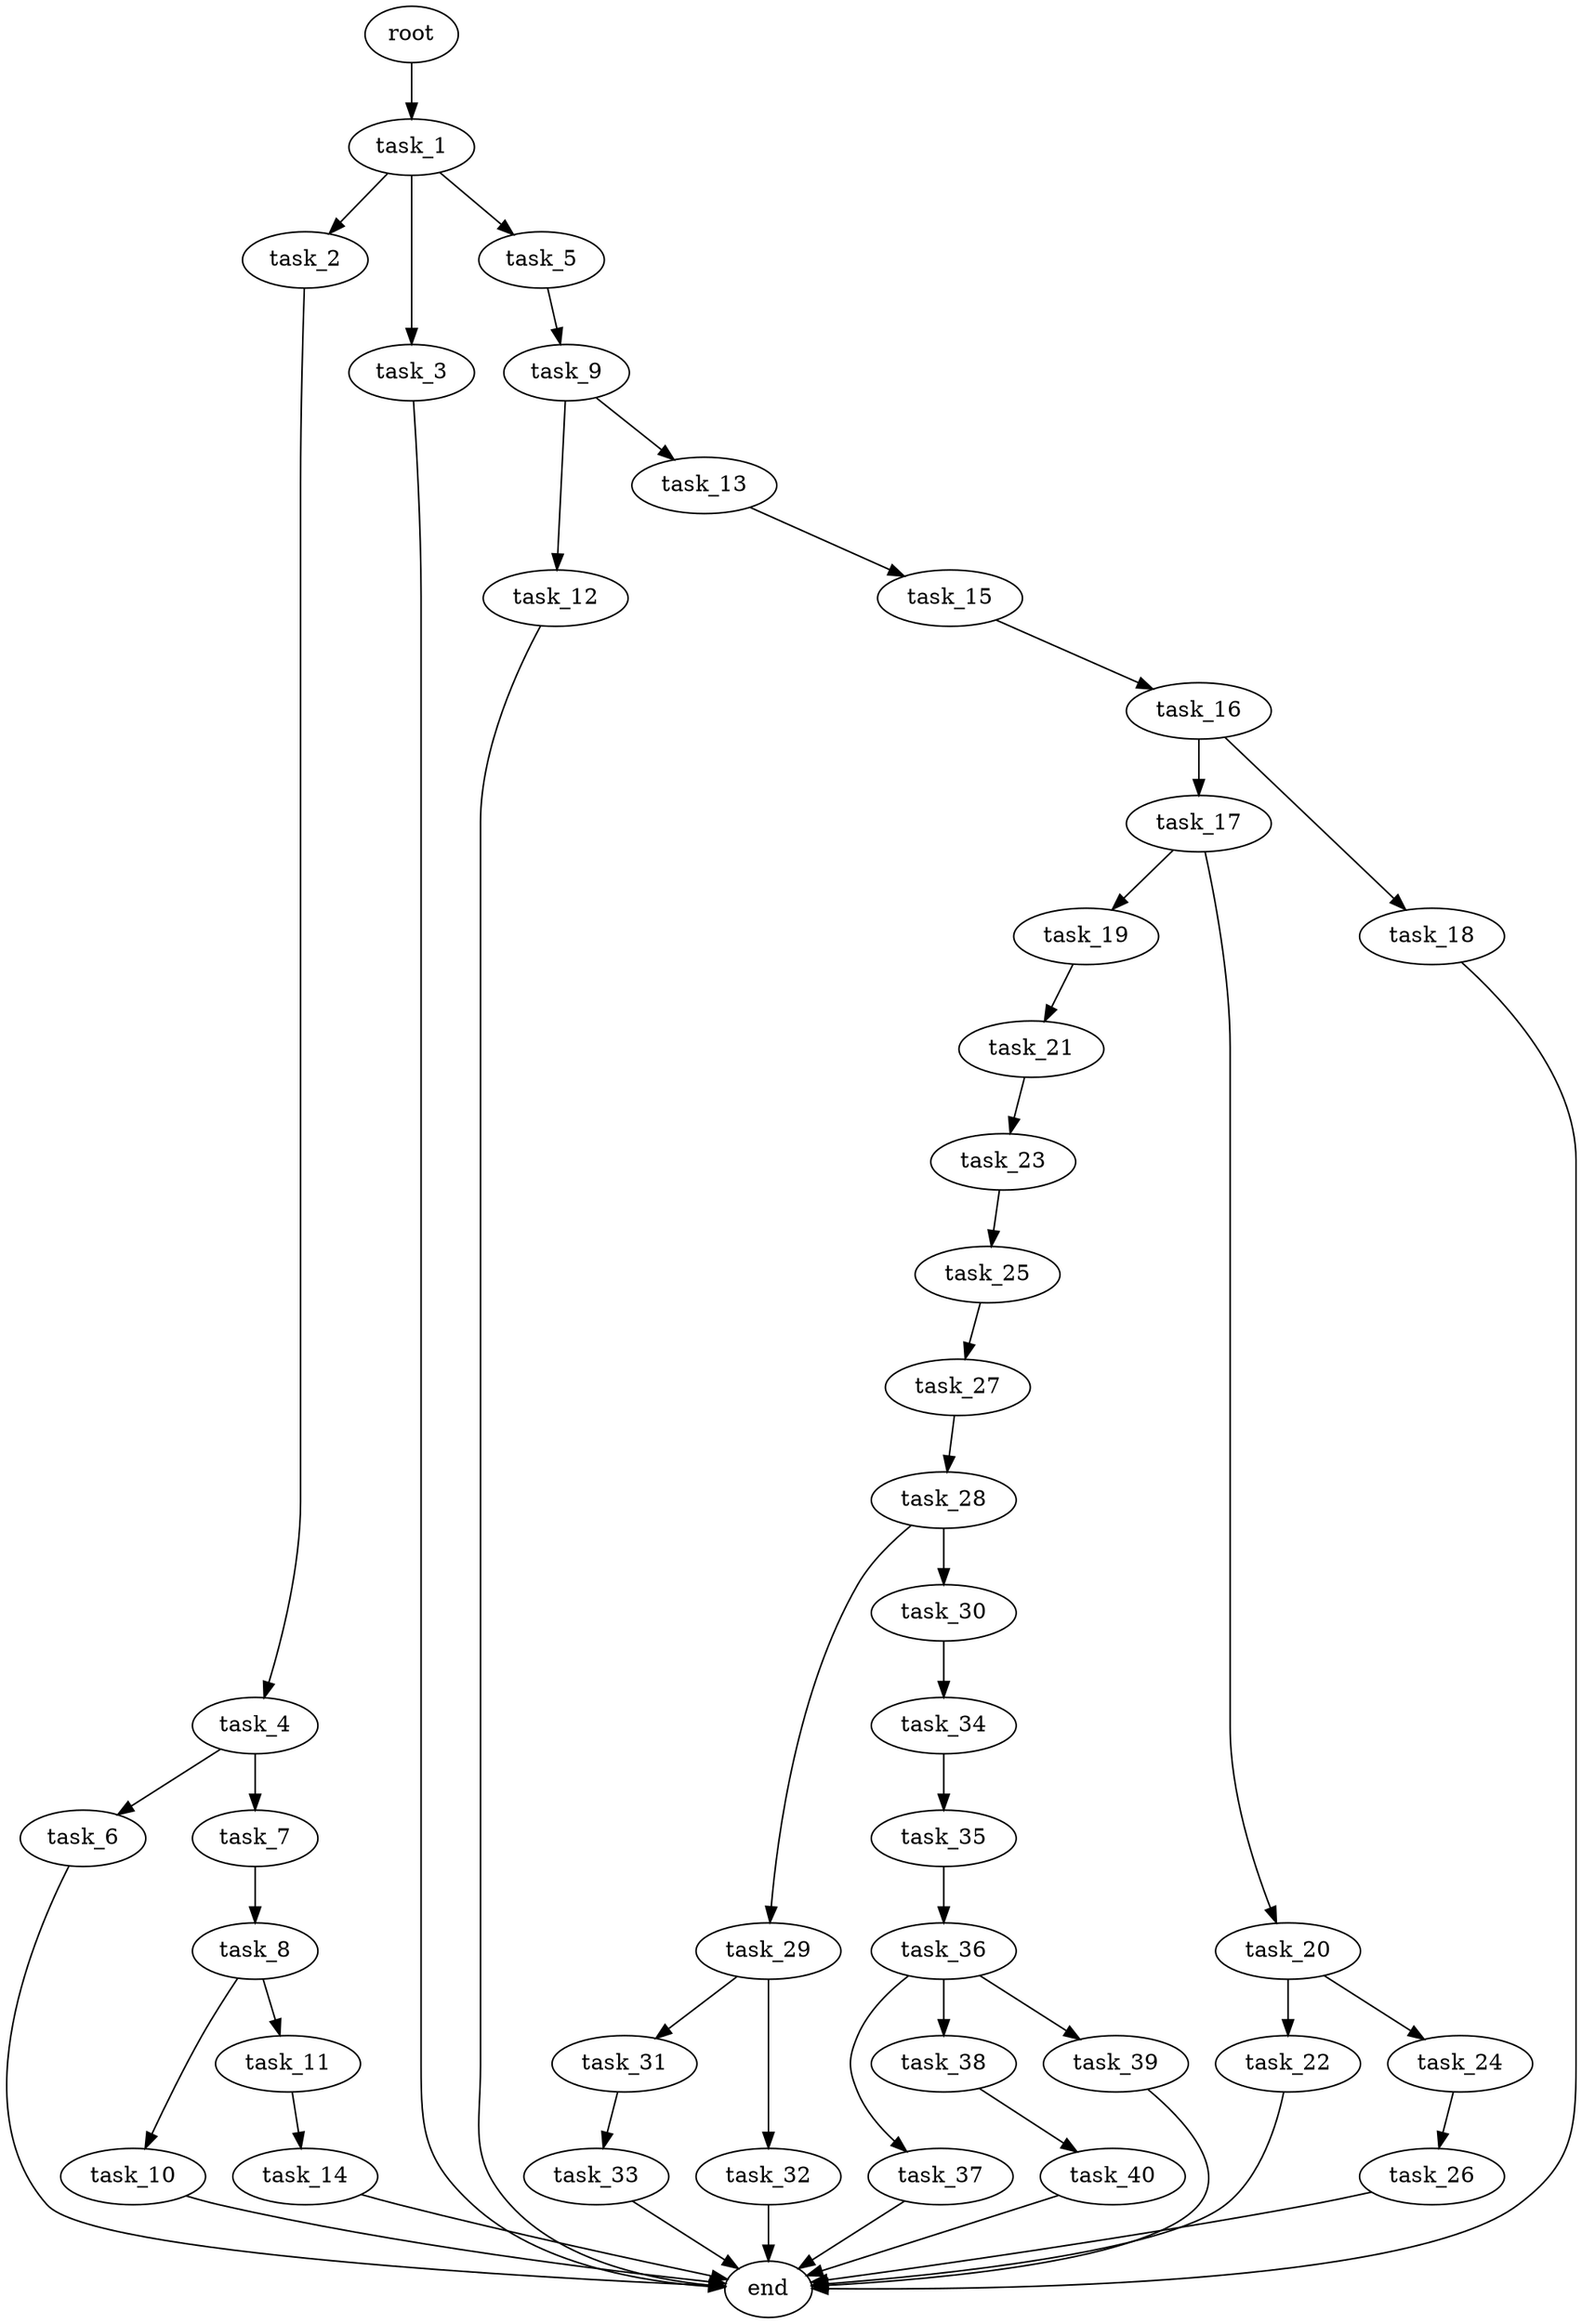 digraph G {
  root [size="0.000000e+00"];
  task_1 [size="8.079913e+10"];
  task_2 [size="5.858820e+10"];
  task_3 [size="8.272434e+09"];
  task_4 [size="1.905030e+10"];
  task_5 [size="9.530933e+10"];
  task_6 [size="9.835077e+09"];
  task_7 [size="7.836713e+10"];
  task_8 [size="5.390774e+10"];
  task_9 [size="3.716023e+10"];
  task_10 [size="7.874870e+10"];
  task_11 [size="7.484969e+10"];
  task_12 [size="6.049103e+10"];
  task_13 [size="7.192535e+10"];
  task_14 [size="9.884041e+10"];
  task_15 [size="3.129127e+10"];
  task_16 [size="6.722113e+10"];
  task_17 [size="7.947101e+10"];
  task_18 [size="5.040697e+10"];
  task_19 [size="2.899328e+10"];
  task_20 [size="2.922087e+10"];
  task_21 [size="1.593585e+10"];
  task_22 [size="5.458207e+10"];
  task_23 [size="1.480288e+10"];
  task_24 [size="6.681768e+10"];
  task_25 [size="5.400594e+10"];
  task_26 [size="2.872551e+10"];
  task_27 [size="5.222699e+10"];
  task_28 [size="7.680103e+10"];
  task_29 [size="1.506622e+10"];
  task_30 [size="8.243746e+10"];
  task_31 [size="2.890483e+10"];
  task_32 [size="6.216928e+10"];
  task_33 [size="4.255559e+09"];
  task_34 [size="3.795073e+10"];
  task_35 [size="4.047913e+09"];
  task_36 [size="4.347465e+10"];
  task_37 [size="2.634873e+09"];
  task_38 [size="5.992517e+10"];
  task_39 [size="2.895310e+08"];
  task_40 [size="2.613592e+10"];
  end [size="0.000000e+00"];

  root -> task_1 [size="1.000000e-12"];
  task_1 -> task_2 [size="5.858820e+08"];
  task_1 -> task_3 [size="8.272434e+07"];
  task_1 -> task_5 [size="9.530933e+08"];
  task_2 -> task_4 [size="1.905030e+08"];
  task_3 -> end [size="1.000000e-12"];
  task_4 -> task_6 [size="9.835077e+07"];
  task_4 -> task_7 [size="7.836713e+08"];
  task_5 -> task_9 [size="3.716023e+08"];
  task_6 -> end [size="1.000000e-12"];
  task_7 -> task_8 [size="5.390774e+08"];
  task_8 -> task_10 [size="7.874870e+08"];
  task_8 -> task_11 [size="7.484969e+08"];
  task_9 -> task_12 [size="6.049103e+08"];
  task_9 -> task_13 [size="7.192535e+08"];
  task_10 -> end [size="1.000000e-12"];
  task_11 -> task_14 [size="9.884041e+08"];
  task_12 -> end [size="1.000000e-12"];
  task_13 -> task_15 [size="3.129127e+08"];
  task_14 -> end [size="1.000000e-12"];
  task_15 -> task_16 [size="6.722113e+08"];
  task_16 -> task_17 [size="7.947101e+08"];
  task_16 -> task_18 [size="5.040697e+08"];
  task_17 -> task_19 [size="2.899328e+08"];
  task_17 -> task_20 [size="2.922087e+08"];
  task_18 -> end [size="1.000000e-12"];
  task_19 -> task_21 [size="1.593585e+08"];
  task_20 -> task_22 [size="5.458207e+08"];
  task_20 -> task_24 [size="6.681768e+08"];
  task_21 -> task_23 [size="1.480288e+08"];
  task_22 -> end [size="1.000000e-12"];
  task_23 -> task_25 [size="5.400594e+08"];
  task_24 -> task_26 [size="2.872551e+08"];
  task_25 -> task_27 [size="5.222699e+08"];
  task_26 -> end [size="1.000000e-12"];
  task_27 -> task_28 [size="7.680103e+08"];
  task_28 -> task_29 [size="1.506622e+08"];
  task_28 -> task_30 [size="8.243746e+08"];
  task_29 -> task_31 [size="2.890483e+08"];
  task_29 -> task_32 [size="6.216928e+08"];
  task_30 -> task_34 [size="3.795073e+08"];
  task_31 -> task_33 [size="4.255559e+07"];
  task_32 -> end [size="1.000000e-12"];
  task_33 -> end [size="1.000000e-12"];
  task_34 -> task_35 [size="4.047913e+07"];
  task_35 -> task_36 [size="4.347465e+08"];
  task_36 -> task_37 [size="2.634873e+07"];
  task_36 -> task_38 [size="5.992517e+08"];
  task_36 -> task_39 [size="2.895310e+06"];
  task_37 -> end [size="1.000000e-12"];
  task_38 -> task_40 [size="2.613592e+08"];
  task_39 -> end [size="1.000000e-12"];
  task_40 -> end [size="1.000000e-12"];
}
